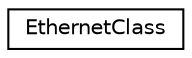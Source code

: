 digraph "Graphical Class Hierarchy"
{
 // LATEX_PDF_SIZE
  edge [fontname="Helvetica",fontsize="10",labelfontname="Helvetica",labelfontsize="10"];
  node [fontname="Helvetica",fontsize="10",shape=record];
  rankdir="LR";
  Node0 [label="EthernetClass",height=0.2,width=0.4,color="black", fillcolor="white", style="filled",URL="$classEthernetClass.html",tooltip=" "];
}
